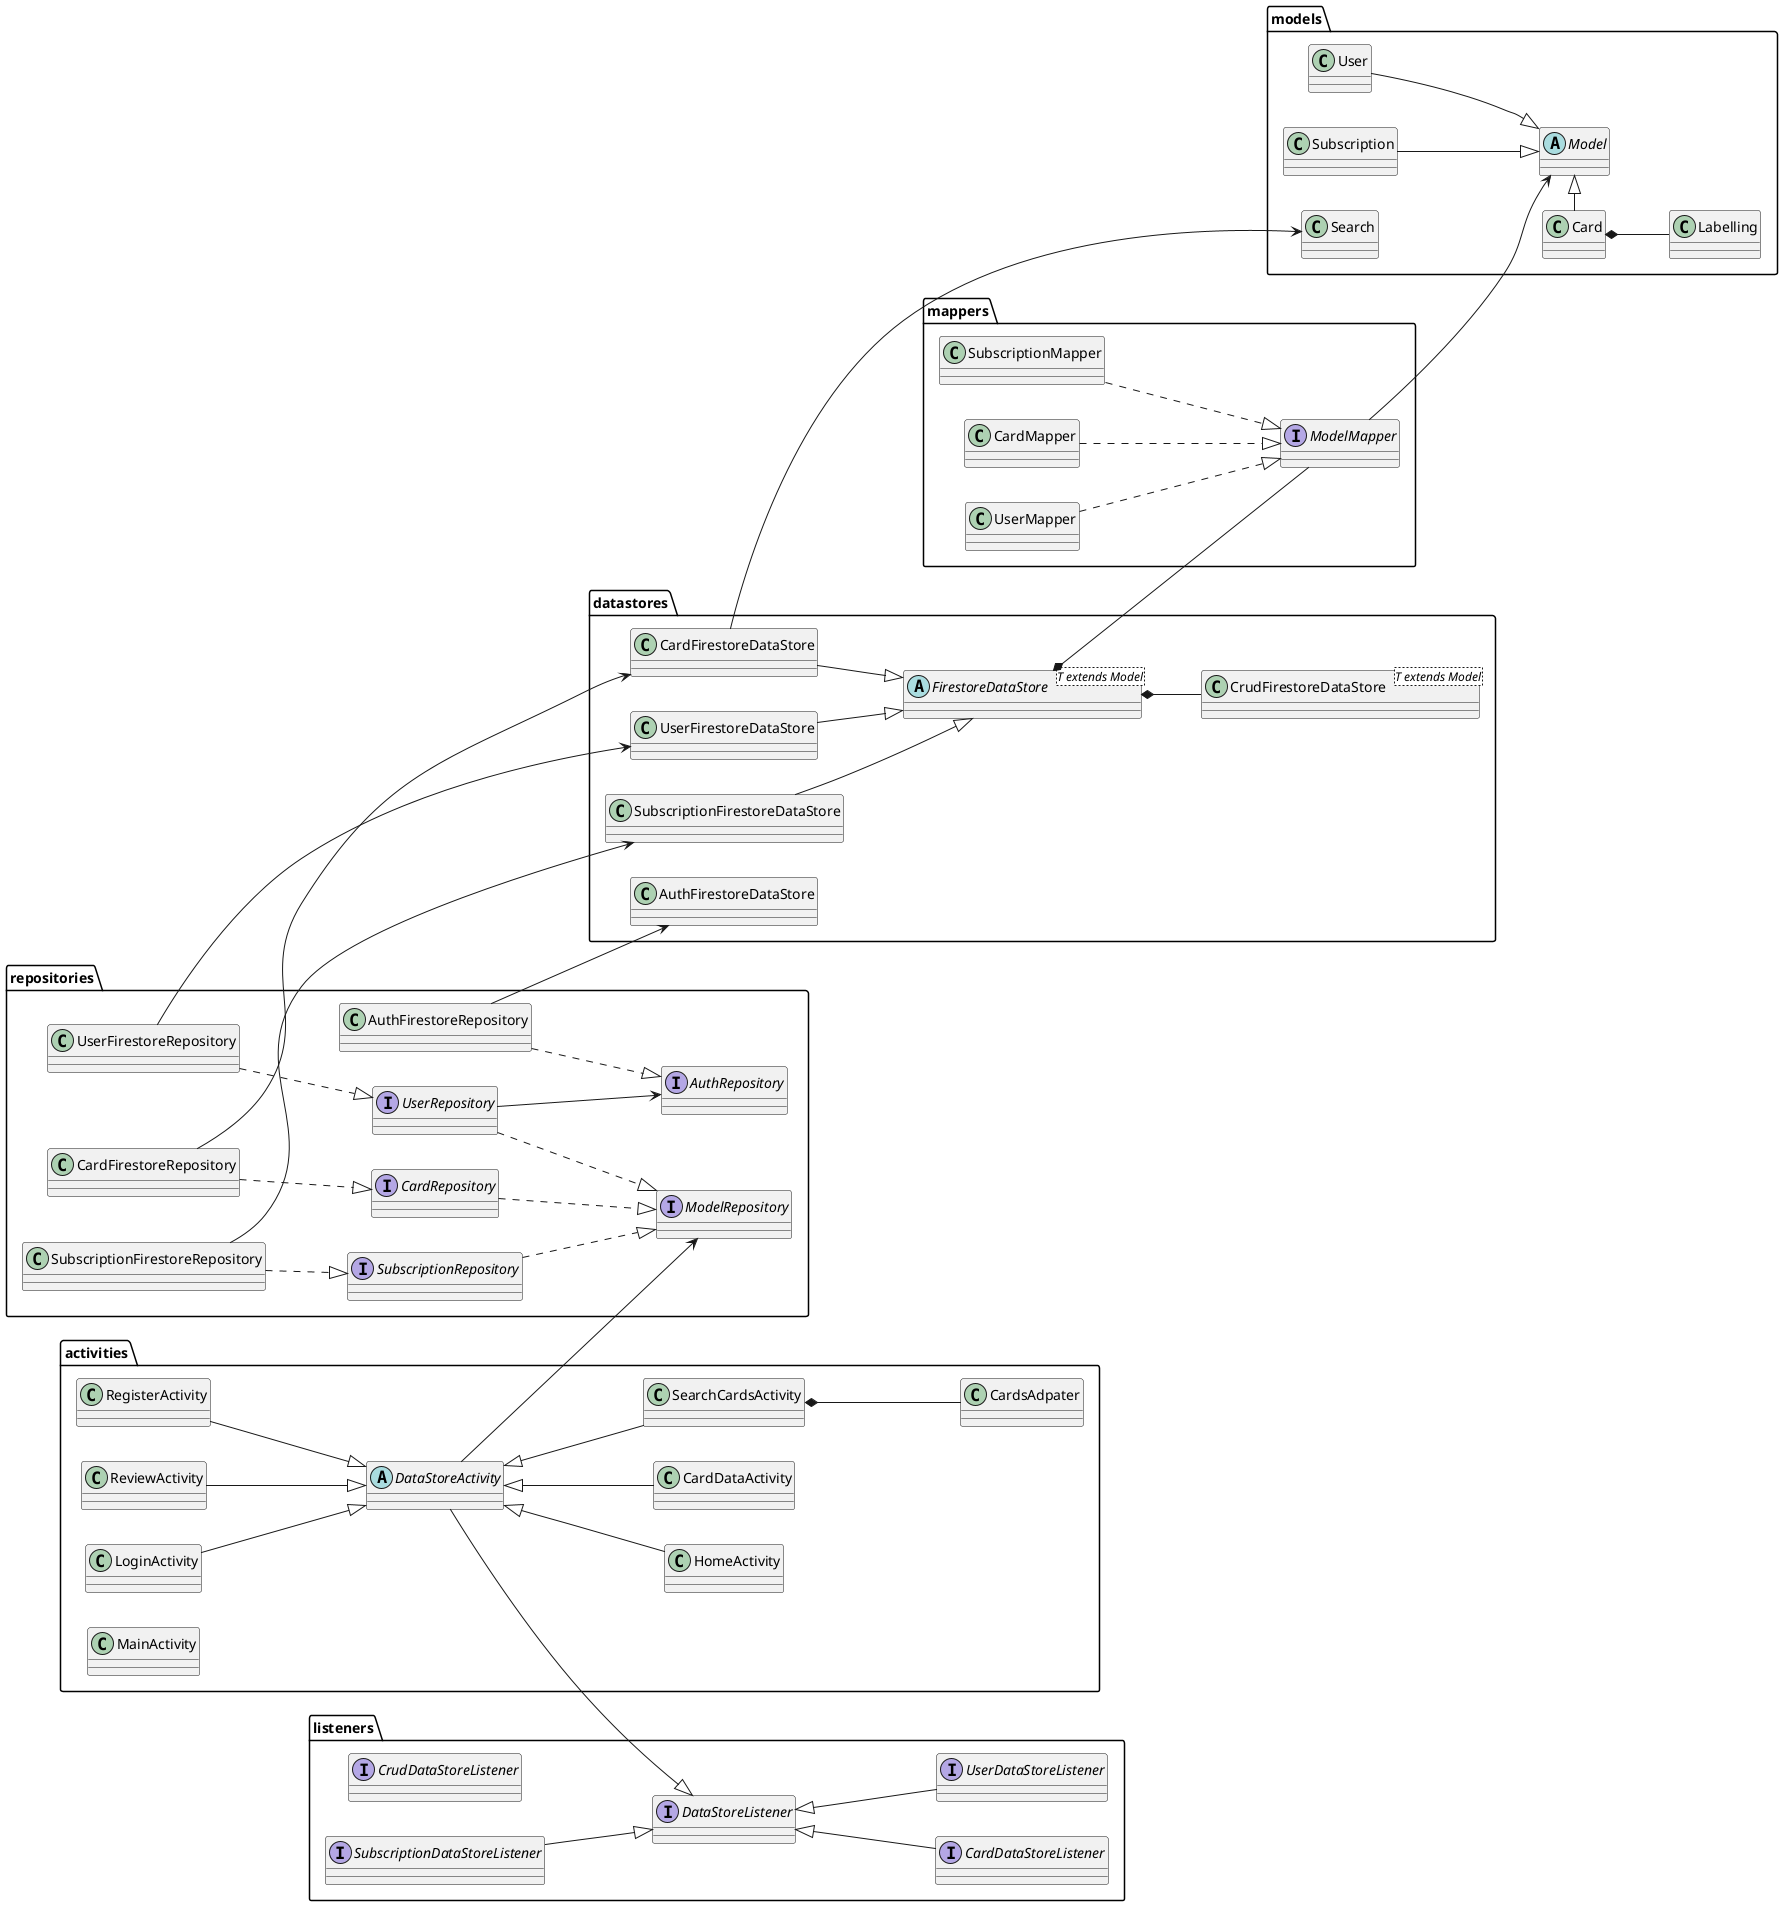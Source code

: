 @startuml
left to right direction
package activities{
    abstract DataStoreActivity
    CardDataActivity -up-|> DataStoreActivity
    SearchCardsActivity -up-|> DataStoreActivity
    HomeActivity -up-|> DataStoreActivity
    LoginActivity --|> DataStoreActivity
    RegisterActivity --|> DataStoreActivity
    ReviewActivity --|> DataStoreActivity
    class MainActivity
    class CardsAdpater
    SearchCardsActivity *-- CardsAdpater
}

package models {
    class User
    class Card
    class Subscription
    class Labelling
    class Search
    abstract class Model
    Card -right-|> Model
    User --|> Model
    Subscription --|> Model
    Card *-- Labelling

}
package datastores {
            abstract FirestoreDataStore<T extends Model>
            class CrudFirestoreDataStore<T extends Model>
            class CardFirestoreDataStore
            class UserFirestoreDataStore
            class SubscriptionFirestoreDataStore
            class AuthFirestoreDataStore
            CardFirestoreDataStore --|> FirestoreDataStore
            UserFirestoreDataStore --|> FirestoreDataStore
            SubscriptionFirestoreDataStore --|> FirestoreDataStore
            FirestoreDataStore *-- CrudFirestoreDataStore
        }
  package mappers {
        interface ModelMapper
        ModelMapper --> Model
        CardMapper ..|> ModelMapper
        UserMapper ..|> ModelMapper
        SubscriptionMapper ..|> ModelMapper
        FirestoreDataStore *-- ModelMapper
    }

package repositories{
    interface ModelRepository
    interface CardRepository
    interface UserRepository
    interface SubscriptionRepository
    interface AuthRepository
    class CardFirestoreRepository
    class UserFirestoreRepository
    class SubscriptionFirestoreRepository
    class AuthFirestoreRepository
    CardRepository ..|> ModelRepository
    UserRepository ..|> ModelRepository
    SubscriptionRepository ..|> ModelRepository
    CardFirestoreRepository ..|> CardRepository
    UserFirestoreRepository ..|> UserRepository
    SubscriptionFirestoreRepository ..|> SubscriptionRepository
    AuthFirestoreRepository ..|> AuthRepository




    CardFirestoreRepository -down-> CardFirestoreDataStore
    UserFirestoreRepository -down-> UserFirestoreDataStore
    SubscriptionFirestoreRepository -down-> SubscriptionFirestoreDataStore
    AuthFirestoreRepository -down-> AuthFirestoreDataStore
    CardFirestoreDataStore --> Search





}
package listeners {
        interface DataStoreListener
        interface CrudDataStoreListener
        interface CardDataStoreListener
        interface UserDataStoreListener
        interface SubscriptionDataStoreListener
        CardDataStoreListener -u-|> DataStoreListener
        SubscriptionDataStoreListener --|> DataStoreListener
        UserDataStoreListener -up-|> DataStoreListener

    }
    DataStoreActivity -down-> ModelRepository
    DataStoreActivity --|> DataStoreListener
    UserRepository --> AuthRepository

@enduml